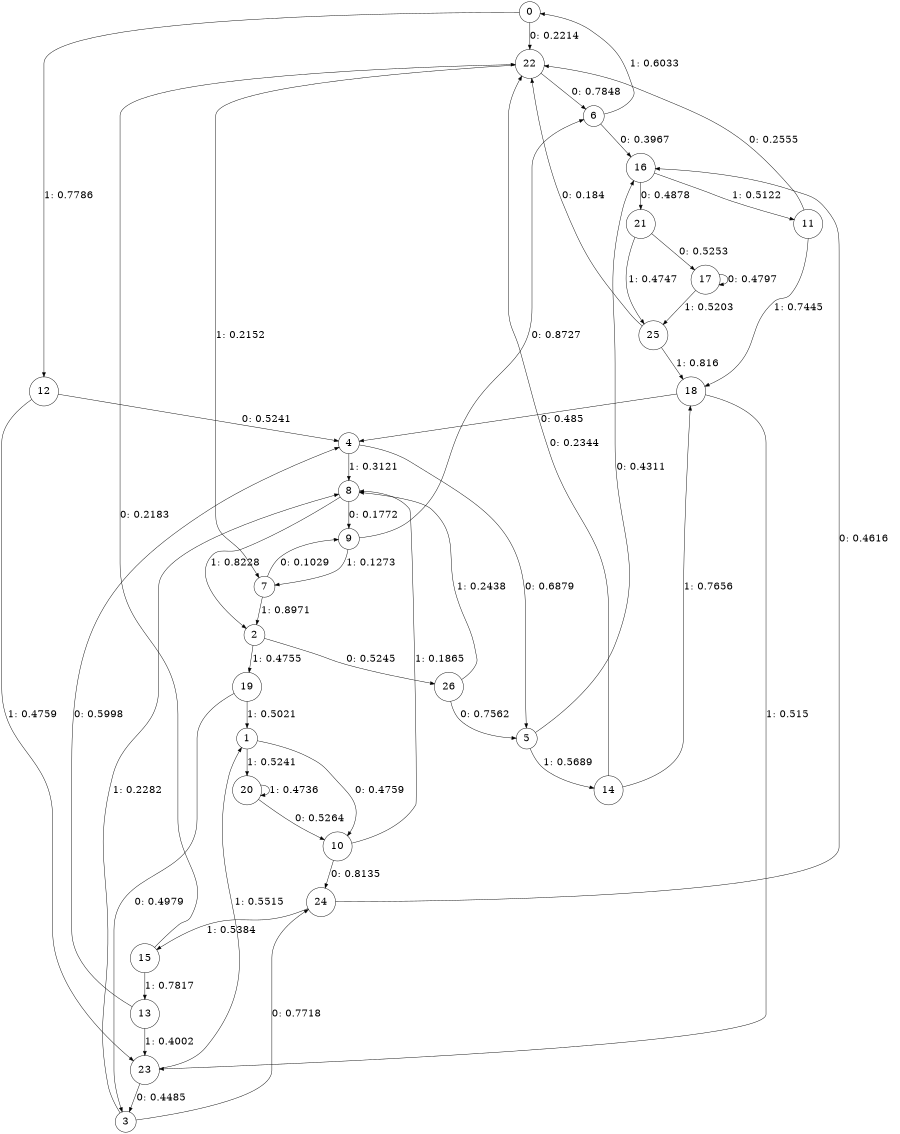 digraph "ch3concat_phase3_L7" {
size = "6,8.5";
ratio = "fill";
node [shape = circle];
node [fontsize = 24];
edge [fontsize = 24];
0 -> 22 [label = "0: 0.2214   "];
0 -> 12 [label = "1: 0.7786   "];
1 -> 10 [label = "0: 0.4759   "];
1 -> 20 [label = "1: 0.5241   "];
2 -> 26 [label = "0: 0.5245   "];
2 -> 19 [label = "1: 0.4755   "];
3 -> 24 [label = "0: 0.7718   "];
3 -> 8 [label = "1: 0.2282   "];
4 -> 5 [label = "0: 0.6879   "];
4 -> 8 [label = "1: 0.3121   "];
5 -> 16 [label = "0: 0.4311   "];
5 -> 14 [label = "1: 0.5689   "];
6 -> 16 [label = "0: 0.3967   "];
6 -> 0 [label = "1: 0.6033   "];
7 -> 9 [label = "0: 0.1029   "];
7 -> 2 [label = "1: 0.8971   "];
8 -> 9 [label = "0: 0.1772   "];
8 -> 2 [label = "1: 0.8228   "];
9 -> 6 [label = "0: 0.8727   "];
9 -> 7 [label = "1: 0.1273   "];
10 -> 24 [label = "0: 0.8135   "];
10 -> 8 [label = "1: 0.1865   "];
11 -> 22 [label = "0: 0.2555   "];
11 -> 18 [label = "1: 0.7445   "];
12 -> 4 [label = "0: 0.5241   "];
12 -> 23 [label = "1: 0.4759   "];
13 -> 4 [label = "0: 0.5998   "];
13 -> 23 [label = "1: 0.4002   "];
14 -> 22 [label = "0: 0.2344   "];
14 -> 18 [label = "1: 0.7656   "];
15 -> 22 [label = "0: 0.2183   "];
15 -> 13 [label = "1: 0.7817   "];
16 -> 21 [label = "0: 0.4878   "];
16 -> 11 [label = "1: 0.5122   "];
17 -> 17 [label = "0: 0.4797   "];
17 -> 25 [label = "1: 0.5203   "];
18 -> 4 [label = "0: 0.485    "];
18 -> 23 [label = "1: 0.515    "];
19 -> 3 [label = "0: 0.4979   "];
19 -> 1 [label = "1: 0.5021   "];
20 -> 10 [label = "0: 0.5264   "];
20 -> 20 [label = "1: 0.4736   "];
21 -> 17 [label = "0: 0.5253   "];
21 -> 25 [label = "1: 0.4747   "];
22 -> 6 [label = "0: 0.7848   "];
22 -> 7 [label = "1: 0.2152   "];
23 -> 3 [label = "0: 0.4485   "];
23 -> 1 [label = "1: 0.5515   "];
24 -> 16 [label = "0: 0.4616   "];
24 -> 15 [label = "1: 0.5384   "];
25 -> 22 [label = "0: 0.184    "];
25 -> 18 [label = "1: 0.816    "];
26 -> 5 [label = "0: 0.7562   "];
26 -> 8 [label = "1: 0.2438   "];
}